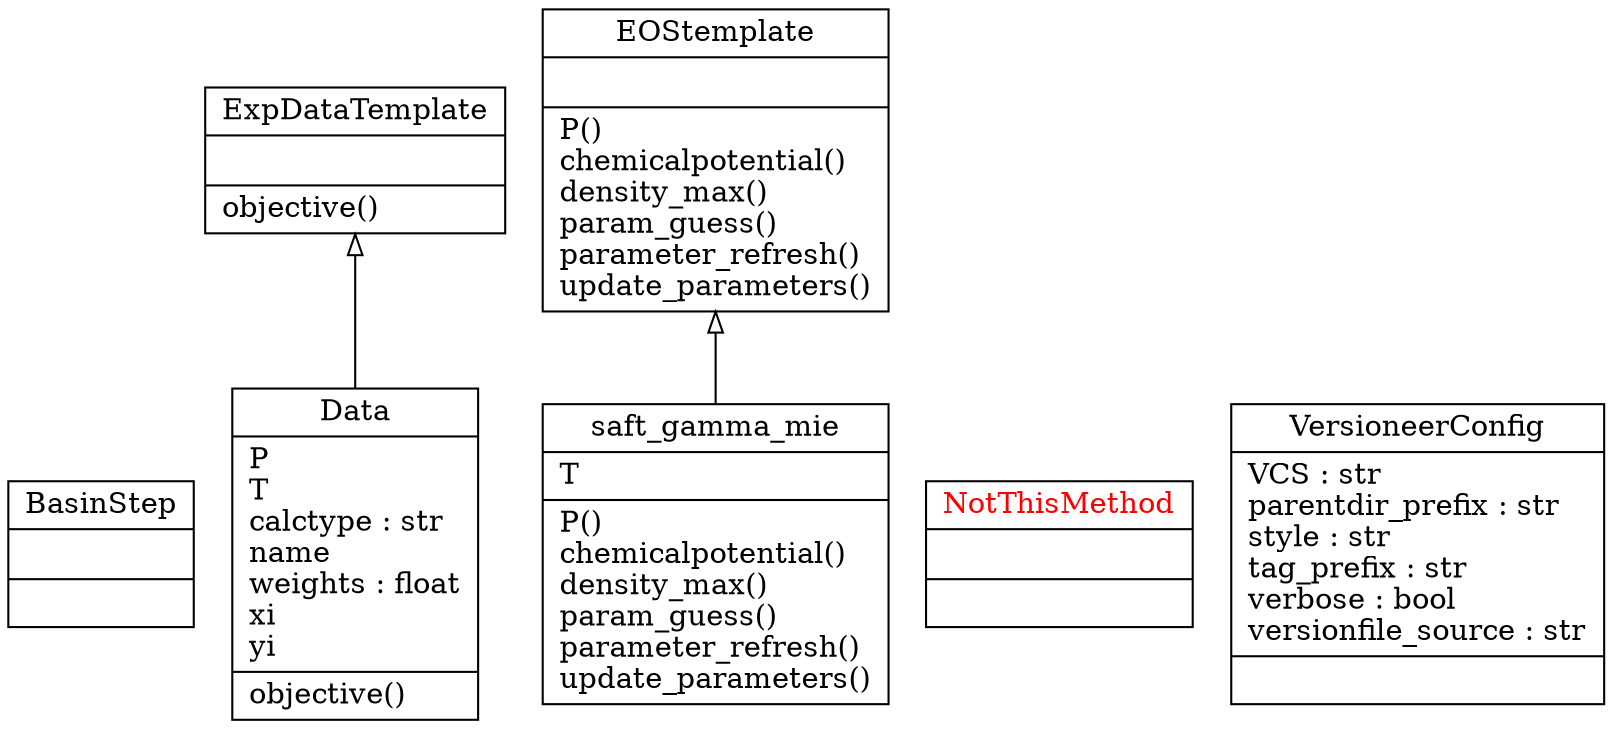 digraph "classes" {
charset="utf-8"
rankdir=BT
"0" [label="{BasinStep|\l|}", shape="record"];
"1" [label="{Data|P\lT\lcalctype : str\lname\lweights : float\lxi\lyi\l|objective()\l}", shape="record"];
"2" [label="{EOStemplate|\l|P()\lchemicalpotential()\ldensity_max()\lparam_guess()\lparameter_refresh()\lupdate_parameters()\l}", shape="record"];
"3" [label="{ExpDataTemplate|\l|objective()\l}", shape="record"];
"4" [fontcolor="red", label="{NotThisMethod|\l|}", shape="record"];
"5" [label="{VersioneerConfig|VCS : str\lparentdir_prefix : str\lstyle : str\ltag_prefix : str\lverbose : bool\lversionfile_source : str\l|}", shape="record"];
"6" [label="{saft_gamma_mie|T\l|P()\lchemicalpotential()\ldensity_max()\lparam_guess()\lparameter_refresh()\lupdate_parameters()\l}", shape="record"];
"1" -> "3" [arrowhead="empty", arrowtail="none"];
"6" -> "2" [arrowhead="empty", arrowtail="none"];
}
